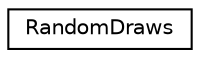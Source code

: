 digraph "Graphical Class Hierarchy"
{
  edge [fontname="Helvetica",fontsize="10",labelfontname="Helvetica",labelfontsize="10"];
  node [fontname="Helvetica",fontsize="10",shape=record];
  rankdir="LR";
  Node0 [label="RandomDraws",height=0.2,width=0.4,color="black", fillcolor="white", style="filled",URL="$class_random_draws.html"];
}
